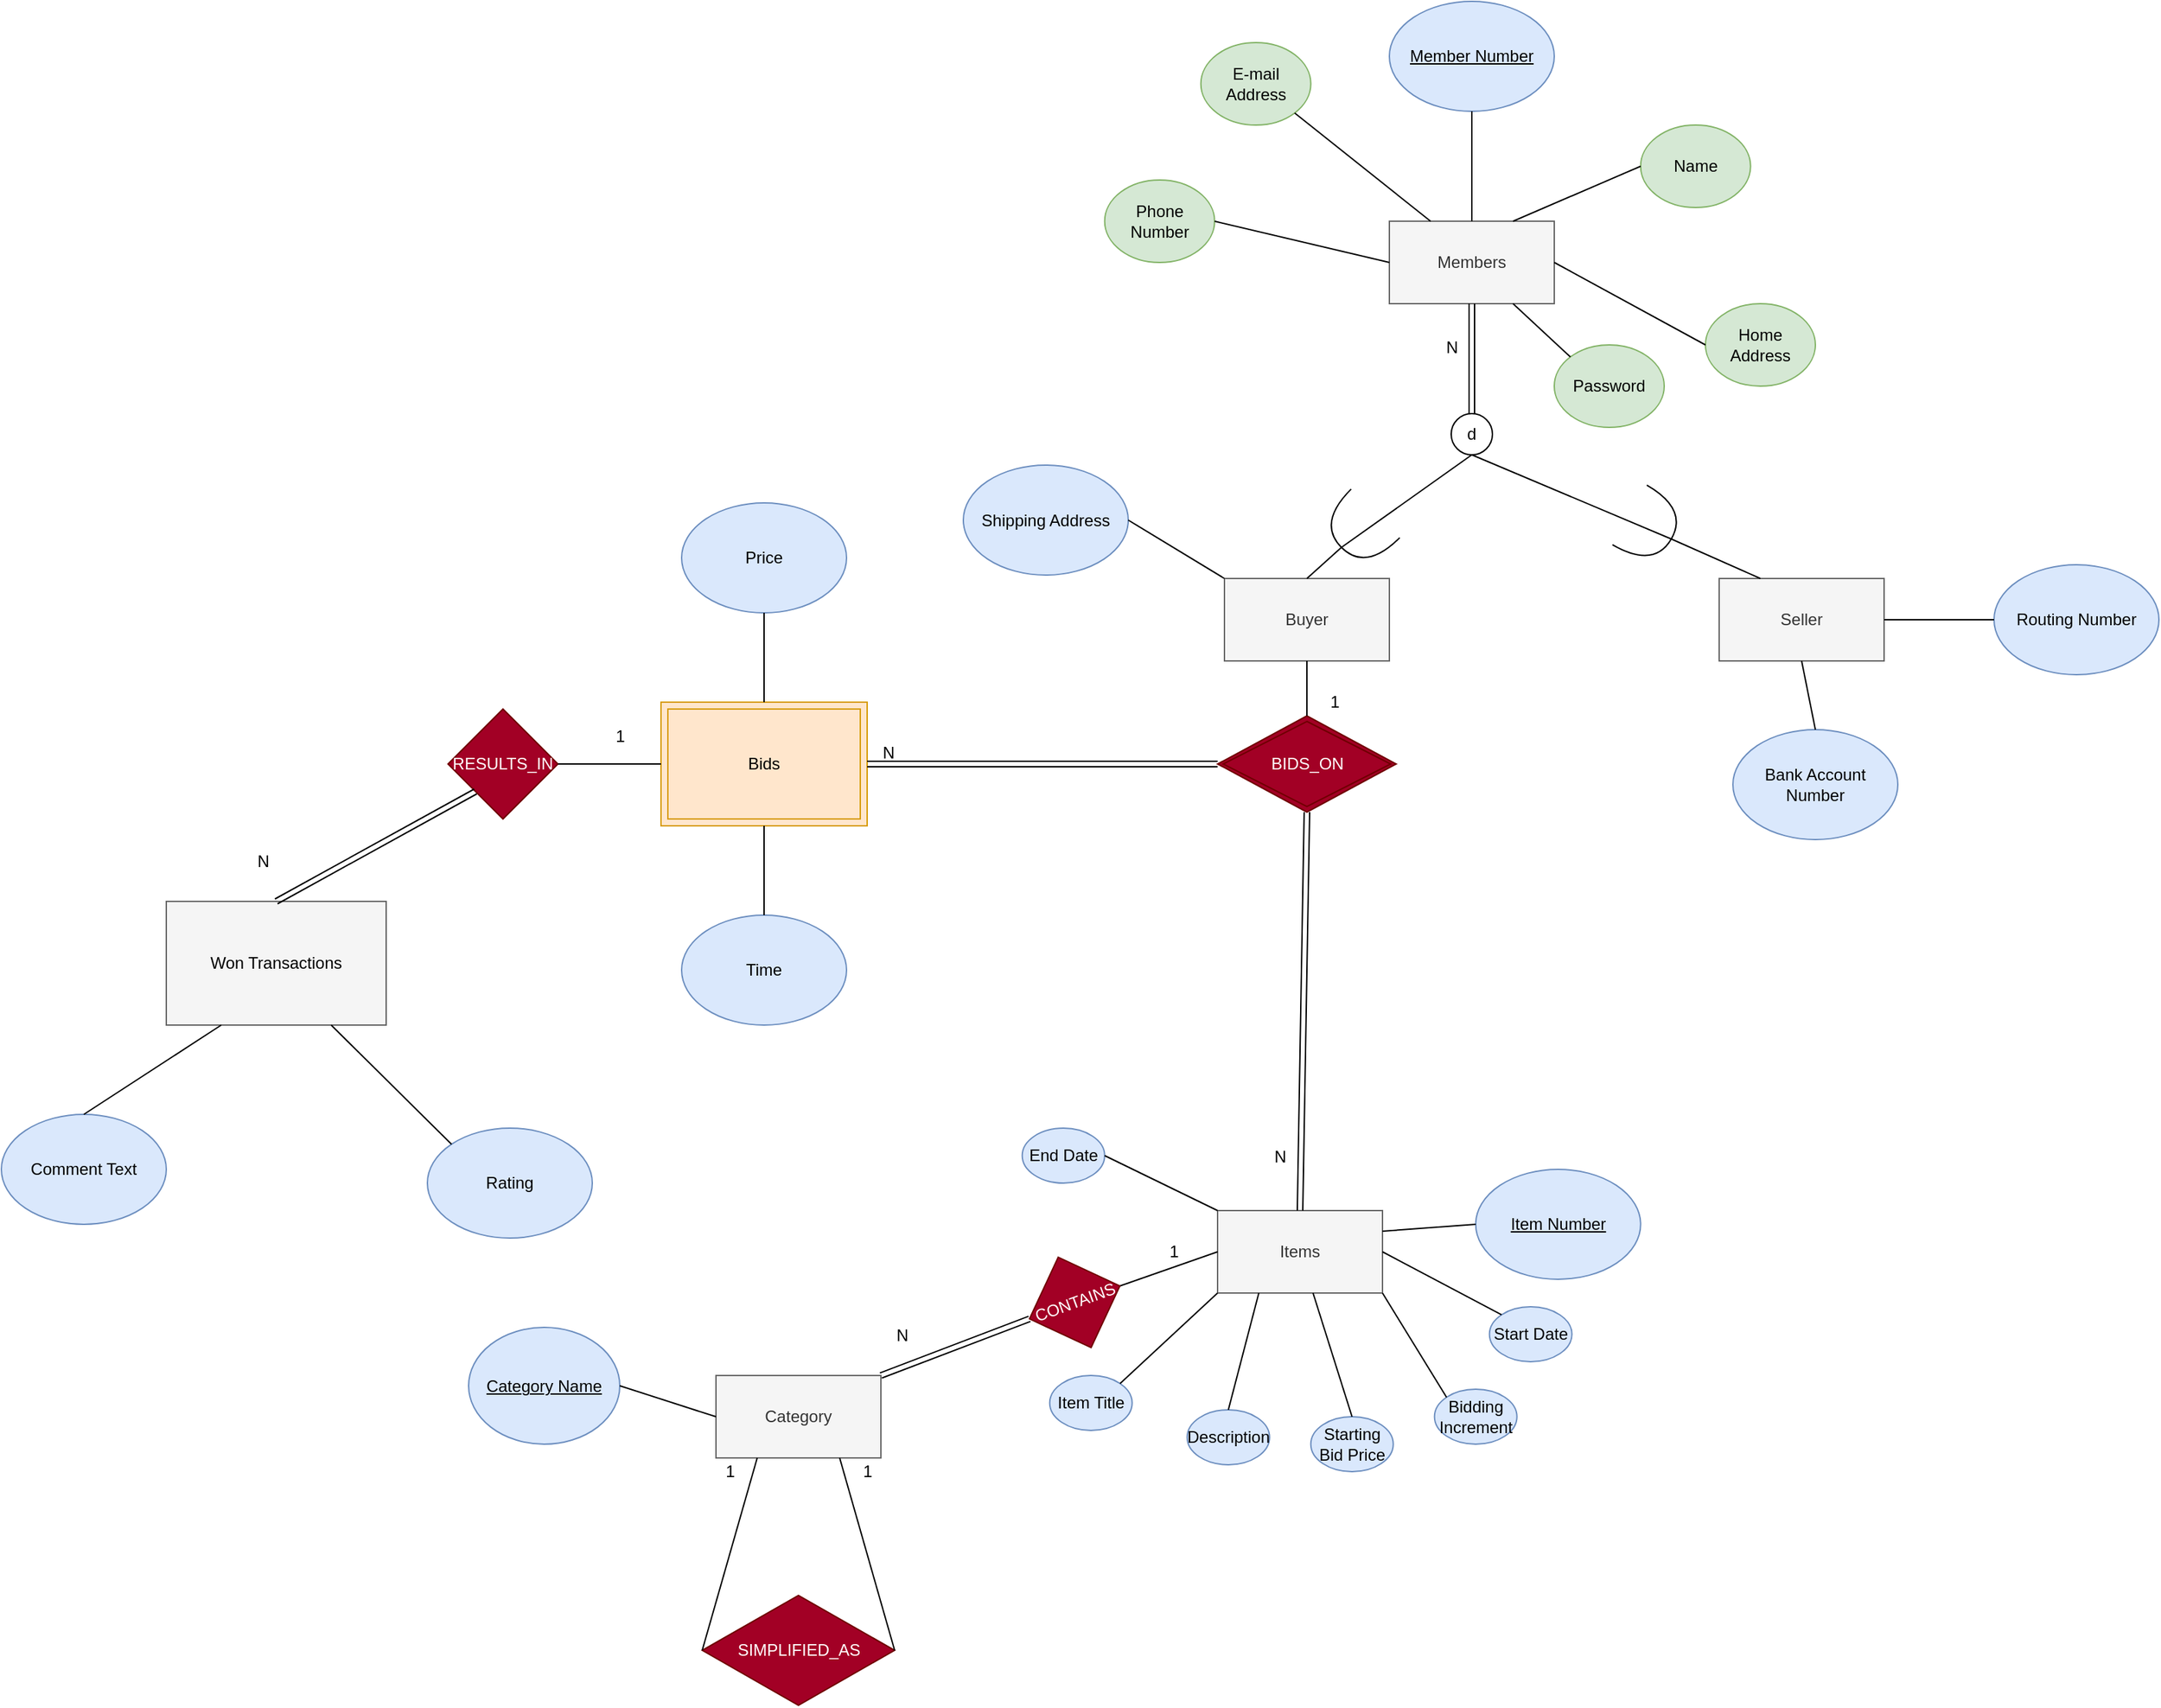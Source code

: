 <mxfile version="16.5.2" type="github">
  <diagram id="vh4LzMmaLrvV3J_B-Y8Z" name="Page-1">
    <mxGraphModel dx="3153" dy="1340" grid="1" gridSize="10" guides="1" tooltips="1" connect="1" arrows="1" fold="1" page="1" pageScale="1" pageWidth="850" pageHeight="1100" math="0" shadow="0">
      <root>
        <mxCell id="0" />
        <mxCell id="1" parent="0" />
        <mxCell id="g_Fo491Jodc6aMjxL6Fi-1" value="Members" style="rounded=0;whiteSpace=wrap;html=1;fillColor=#f5f5f5;fontColor=#333333;strokeColor=#666666;" parent="1" vertex="1">
          <mxGeometry x="180" y="280" width="120" height="60" as="geometry" />
        </mxCell>
        <mxCell id="g_Fo491Jodc6aMjxL6Fi-2" value="&lt;u&gt;Member Number&lt;/u&gt;" style="ellipse;whiteSpace=wrap;html=1;fillColor=#dae8fc;strokeColor=#6c8ebf;" parent="1" vertex="1">
          <mxGeometry x="180" y="120" width="120" height="80" as="geometry" />
        </mxCell>
        <mxCell id="g_Fo491Jodc6aMjxL6Fi-4" value="Name" style="ellipse;whiteSpace=wrap;html=1;fillColor=#d5e8d4;strokeColor=#82b366;" parent="1" vertex="1">
          <mxGeometry x="362.84" y="210" width="80" height="60" as="geometry" />
        </mxCell>
        <mxCell id="g_Fo491Jodc6aMjxL6Fi-7" value="E-mail Address" style="ellipse;whiteSpace=wrap;html=1;fillColor=#d5e8d4;strokeColor=#82b366;" parent="1" vertex="1">
          <mxGeometry x="42.84" y="150" width="80" height="60" as="geometry" />
        </mxCell>
        <mxCell id="g_Fo491Jodc6aMjxL6Fi-8" value="Password" style="ellipse;whiteSpace=wrap;html=1;fillColor=#d5e8d4;strokeColor=#82b366;" parent="1" vertex="1">
          <mxGeometry x="300" y="370" width="80" height="60" as="geometry" />
        </mxCell>
        <mxCell id="g_Fo491Jodc6aMjxL6Fi-9" value="Home Address" style="ellipse;whiteSpace=wrap;html=1;fillColor=#d5e8d4;strokeColor=#82b366;" parent="1" vertex="1">
          <mxGeometry x="410" y="340" width="80" height="60" as="geometry" />
        </mxCell>
        <mxCell id="g_Fo491Jodc6aMjxL6Fi-10" value="Phone Number" style="ellipse;whiteSpace=wrap;html=1;fillColor=#d5e8d4;strokeColor=#82b366;" parent="1" vertex="1">
          <mxGeometry x="-27.16" y="250" width="80" height="60" as="geometry" />
        </mxCell>
        <mxCell id="g_Fo491Jodc6aMjxL6Fi-11" value="" style="endArrow=none;html=1;rounded=0;exitX=1;exitY=0.5;exitDx=0;exitDy=0;entryX=0;entryY=0.5;entryDx=0;entryDy=0;" parent="1" source="g_Fo491Jodc6aMjxL6Fi-10" target="g_Fo491Jodc6aMjxL6Fi-1" edge="1">
          <mxGeometry width="50" height="50" relative="1" as="geometry">
            <mxPoint x="400" y="250" as="sourcePoint" />
            <mxPoint x="450" y="200" as="targetPoint" />
          </mxGeometry>
        </mxCell>
        <mxCell id="g_Fo491Jodc6aMjxL6Fi-12" value="" style="endArrow=none;html=1;rounded=0;exitX=1;exitY=1;exitDx=0;exitDy=0;entryX=0.25;entryY=0;entryDx=0;entryDy=0;" parent="1" source="g_Fo491Jodc6aMjxL6Fi-7" target="g_Fo491Jodc6aMjxL6Fi-1" edge="1">
          <mxGeometry width="50" height="50" relative="1" as="geometry">
            <mxPoint x="400" y="250" as="sourcePoint" />
            <mxPoint x="450" y="200" as="targetPoint" />
          </mxGeometry>
        </mxCell>
        <mxCell id="g_Fo491Jodc6aMjxL6Fi-13" value="" style="endArrow=none;html=1;rounded=0;exitX=0;exitY=0.5;exitDx=0;exitDy=0;entryX=0.75;entryY=0;entryDx=0;entryDy=0;" parent="1" source="g_Fo491Jodc6aMjxL6Fi-4" target="g_Fo491Jodc6aMjxL6Fi-1" edge="1">
          <mxGeometry width="50" height="50" relative="1" as="geometry">
            <mxPoint x="400" y="250" as="sourcePoint" />
            <mxPoint x="450" y="200" as="targetPoint" />
          </mxGeometry>
        </mxCell>
        <mxCell id="g_Fo491Jodc6aMjxL6Fi-14" value="" style="endArrow=none;html=1;rounded=0;exitX=0;exitY=0;exitDx=0;exitDy=0;entryX=0.75;entryY=1;entryDx=0;entryDy=0;" parent="1" source="g_Fo491Jodc6aMjxL6Fi-8" target="g_Fo491Jodc6aMjxL6Fi-1" edge="1">
          <mxGeometry width="50" height="50" relative="1" as="geometry">
            <mxPoint x="400" y="250" as="sourcePoint" />
            <mxPoint x="450" y="200" as="targetPoint" />
          </mxGeometry>
        </mxCell>
        <mxCell id="g_Fo491Jodc6aMjxL6Fi-15" value="" style="endArrow=none;html=1;rounded=0;exitX=1;exitY=0.5;exitDx=0;exitDy=0;entryX=0;entryY=0.5;entryDx=0;entryDy=0;" parent="1" source="g_Fo491Jodc6aMjxL6Fi-1" target="g_Fo491Jodc6aMjxL6Fi-9" edge="1">
          <mxGeometry width="50" height="50" relative="1" as="geometry">
            <mxPoint x="400" y="250" as="sourcePoint" />
            <mxPoint x="450" y="200" as="targetPoint" />
          </mxGeometry>
        </mxCell>
        <mxCell id="g_Fo491Jodc6aMjxL6Fi-16" value="d" style="ellipse;whiteSpace=wrap;html=1;aspect=fixed;" parent="1" vertex="1">
          <mxGeometry x="225" y="420" width="30" height="30" as="geometry" />
        </mxCell>
        <mxCell id="g_Fo491Jodc6aMjxL6Fi-19" value="Buyer" style="rounded=0;whiteSpace=wrap;html=1;fillColor=#f5f5f5;fontColor=#333333;strokeColor=#666666;" parent="1" vertex="1">
          <mxGeometry x="60" y="540" width="120" height="60" as="geometry" />
        </mxCell>
        <mxCell id="g_Fo491Jodc6aMjxL6Fi-20" value="" style="endArrow=none;html=1;rounded=0;exitX=1;exitY=0.5;exitDx=0;exitDy=0;entryX=0.5;entryY=0;entryDx=0;entryDy=0;startArrow=none;exitPerimeter=0;" parent="1" source="g_Fo491Jodc6aMjxL6Fi-18" target="g_Fo491Jodc6aMjxL6Fi-19" edge="1">
          <mxGeometry width="50" height="50" relative="1" as="geometry">
            <mxPoint x="400" y="570" as="sourcePoint" />
            <mxPoint x="450" y="520" as="targetPoint" />
          </mxGeometry>
        </mxCell>
        <mxCell id="g_Fo491Jodc6aMjxL6Fi-18" value="" style="shape=requiredInterface;html=1;verticalLabelPosition=bottom;sketch=0;rotation=135;" parent="1" vertex="1">
          <mxGeometry x="140" y="480" width="35" height="50" as="geometry" />
        </mxCell>
        <mxCell id="g_Fo491Jodc6aMjxL6Fi-22" value="" style="endArrow=none;html=1;rounded=0;exitX=0.5;exitY=1;exitDx=0;exitDy=0;entryX=1;entryY=0.5;entryDx=0;entryDy=0;entryPerimeter=0;" parent="1" source="g_Fo491Jodc6aMjxL6Fi-16" target="g_Fo491Jodc6aMjxL6Fi-18" edge="1">
          <mxGeometry width="50" height="50" relative="1" as="geometry">
            <mxPoint x="240" y="450" as="sourcePoint" />
            <mxPoint x="107.5" y="640" as="targetPoint" />
          </mxGeometry>
        </mxCell>
        <mxCell id="g_Fo491Jodc6aMjxL6Fi-23" value="Seller" style="rounded=0;whiteSpace=wrap;html=1;fillColor=#f5f5f5;fontColor=#333333;strokeColor=#666666;" parent="1" vertex="1">
          <mxGeometry x="420" y="540" width="120" height="60" as="geometry" />
        </mxCell>
        <mxCell id="g_Fo491Jodc6aMjxL6Fi-24" value="" style="endArrow=none;html=1;rounded=0;exitX=1;exitY=0.5;exitDx=0;exitDy=0;entryX=0.25;entryY=0;entryDx=0;entryDy=0;startArrow=none;exitPerimeter=0;" parent="1" source="g_Fo491Jodc6aMjxL6Fi-26" target="g_Fo491Jodc6aMjxL6Fi-23" edge="1">
          <mxGeometry width="50" height="50" relative="1" as="geometry">
            <mxPoint x="400" y="570" as="sourcePoint" />
            <mxPoint x="450" y="520" as="targetPoint" />
          </mxGeometry>
        </mxCell>
        <mxCell id="g_Fo491Jodc6aMjxL6Fi-27" value="" style="endArrow=none;html=1;rounded=0;exitX=0.5;exitY=0;exitDx=0;exitDy=0;entryX=0.5;entryY=1;entryDx=0;entryDy=0;" parent="1" source="g_Fo491Jodc6aMjxL6Fi-1" target="g_Fo491Jodc6aMjxL6Fi-2" edge="1">
          <mxGeometry width="50" height="50" relative="1" as="geometry">
            <mxPoint x="400" y="300" as="sourcePoint" />
            <mxPoint x="450" y="250" as="targetPoint" />
          </mxGeometry>
        </mxCell>
        <mxCell id="g_Fo491Jodc6aMjxL6Fi-28" value="Shipping Address" style="ellipse;whiteSpace=wrap;html=1;fillColor=#dae8fc;strokeColor=#6c8ebf;" parent="1" vertex="1">
          <mxGeometry x="-130" y="457.5" width="120" height="80" as="geometry" />
        </mxCell>
        <mxCell id="g_Fo491Jodc6aMjxL6Fi-29" value="Bank Account Number" style="ellipse;whiteSpace=wrap;html=1;fillColor=#dae8fc;strokeColor=#6c8ebf;" parent="1" vertex="1">
          <mxGeometry x="430" y="650" width="120" height="80" as="geometry" />
        </mxCell>
        <mxCell id="g_Fo491Jodc6aMjxL6Fi-30" value="Routing Number" style="ellipse;whiteSpace=wrap;html=1;fillColor=#dae8fc;strokeColor=#6c8ebf;" parent="1" vertex="1">
          <mxGeometry x="620" y="530" width="120" height="80" as="geometry" />
        </mxCell>
        <mxCell id="g_Fo491Jodc6aMjxL6Fi-31" value="" style="endArrow=none;html=1;rounded=0;exitX=0;exitY=0;exitDx=0;exitDy=0;entryX=1;entryY=0.5;entryDx=0;entryDy=0;" parent="1" source="g_Fo491Jodc6aMjxL6Fi-19" target="g_Fo491Jodc6aMjxL6Fi-28" edge="1">
          <mxGeometry width="50" height="50" relative="1" as="geometry">
            <mxPoint x="400" y="600" as="sourcePoint" />
            <mxPoint x="450" y="550" as="targetPoint" />
          </mxGeometry>
        </mxCell>
        <mxCell id="g_Fo491Jodc6aMjxL6Fi-32" value="" style="endArrow=none;html=1;rounded=0;exitX=0.5;exitY=1;exitDx=0;exitDy=0;entryX=0.5;entryY=0;entryDx=0;entryDy=0;" parent="1" source="g_Fo491Jodc6aMjxL6Fi-23" target="g_Fo491Jodc6aMjxL6Fi-29" edge="1">
          <mxGeometry width="50" height="50" relative="1" as="geometry">
            <mxPoint x="540" y="600" as="sourcePoint" />
            <mxPoint x="590" y="550" as="targetPoint" />
          </mxGeometry>
        </mxCell>
        <mxCell id="g_Fo491Jodc6aMjxL6Fi-33" value="" style="endArrow=none;html=1;rounded=0;exitX=1;exitY=0.5;exitDx=0;exitDy=0;entryX=0;entryY=0.5;entryDx=0;entryDy=0;" parent="1" source="g_Fo491Jodc6aMjxL6Fi-23" target="g_Fo491Jodc6aMjxL6Fi-30" edge="1">
          <mxGeometry width="50" height="50" relative="1" as="geometry">
            <mxPoint x="540" y="600" as="sourcePoint" />
            <mxPoint x="590" y="550" as="targetPoint" />
          </mxGeometry>
        </mxCell>
        <mxCell id="g_Fo491Jodc6aMjxL6Fi-34" value="Items" style="rounded=0;whiteSpace=wrap;html=1;fillColor=#f5f5f5;fontColor=#333333;strokeColor=#666666;" parent="1" vertex="1">
          <mxGeometry x="55" y="1000" width="120" height="60" as="geometry" />
        </mxCell>
        <mxCell id="g_Fo491Jodc6aMjxL6Fi-37" value="&lt;u&gt;Item Number&lt;/u&gt;" style="ellipse;whiteSpace=wrap;html=1;fillColor=#dae8fc;strokeColor=#6c8ebf;" parent="1" vertex="1">
          <mxGeometry x="242.84" y="970" width="120" height="80" as="geometry" />
        </mxCell>
        <mxCell id="g_Fo491Jodc6aMjxL6Fi-42" value="Item Title" style="ellipse;whiteSpace=wrap;html=1;fillColor=#dae8fc;strokeColor=#6c8ebf;" parent="1" vertex="1">
          <mxGeometry x="-67.16" y="1120" width="60" height="40" as="geometry" />
        </mxCell>
        <mxCell id="g_Fo491Jodc6aMjxL6Fi-43" value="Description" style="ellipse;whiteSpace=wrap;html=1;fillColor=#dae8fc;strokeColor=#6c8ebf;" parent="1" vertex="1">
          <mxGeometry x="32.84" y="1145" width="60" height="40" as="geometry" />
        </mxCell>
        <mxCell id="g_Fo491Jodc6aMjxL6Fi-44" value="Starting Bid Price" style="ellipse;whiteSpace=wrap;html=1;fillColor=#dae8fc;strokeColor=#6c8ebf;" parent="1" vertex="1">
          <mxGeometry x="122.84" y="1150" width="60" height="40" as="geometry" />
        </mxCell>
        <mxCell id="g_Fo491Jodc6aMjxL6Fi-45" value="Bidding Increment" style="ellipse;whiteSpace=wrap;html=1;fillColor=#dae8fc;strokeColor=#6c8ebf;" parent="1" vertex="1">
          <mxGeometry x="212.84" y="1130" width="60" height="40" as="geometry" />
        </mxCell>
        <mxCell id="g_Fo491Jodc6aMjxL6Fi-46" value="Start Date" style="ellipse;whiteSpace=wrap;html=1;fillColor=#dae8fc;strokeColor=#6c8ebf;" parent="1" vertex="1">
          <mxGeometry x="252.84" y="1070" width="60" height="40" as="geometry" />
        </mxCell>
        <mxCell id="g_Fo491Jodc6aMjxL6Fi-47" value="End Date" style="ellipse;whiteSpace=wrap;html=1;fillColor=#dae8fc;strokeColor=#6c8ebf;" parent="1" vertex="1">
          <mxGeometry x="-87.16" y="940" width="60" height="40" as="geometry" />
        </mxCell>
        <mxCell id="g_Fo491Jodc6aMjxL6Fi-48" value="" style="endArrow=none;html=1;rounded=0;exitX=1;exitY=0.25;exitDx=0;exitDy=0;entryX=0;entryY=0.5;entryDx=0;entryDy=0;" parent="1" source="g_Fo491Jodc6aMjxL6Fi-34" target="g_Fo491Jodc6aMjxL6Fi-37" edge="1">
          <mxGeometry width="50" height="50" relative="1" as="geometry">
            <mxPoint x="-37.16" y="900" as="sourcePoint" />
            <mxPoint x="12.84" y="850" as="targetPoint" />
          </mxGeometry>
        </mxCell>
        <mxCell id="g_Fo491Jodc6aMjxL6Fi-50" value="" style="endArrow=none;html=1;rounded=0;exitX=1;exitY=0.5;exitDx=0;exitDy=0;entryX=0;entryY=0;entryDx=0;entryDy=0;" parent="1" source="g_Fo491Jodc6aMjxL6Fi-47" target="g_Fo491Jodc6aMjxL6Fi-34" edge="1">
          <mxGeometry width="50" height="50" relative="1" as="geometry">
            <mxPoint x="-37.16" y="1060" as="sourcePoint" />
            <mxPoint x="12.84" y="1010" as="targetPoint" />
          </mxGeometry>
        </mxCell>
        <mxCell id="g_Fo491Jodc6aMjxL6Fi-51" value="" style="endArrow=none;html=1;rounded=0;exitX=1;exitY=0;exitDx=0;exitDy=0;entryX=0;entryY=1;entryDx=0;entryDy=0;" parent="1" source="g_Fo491Jodc6aMjxL6Fi-42" target="g_Fo491Jodc6aMjxL6Fi-34" edge="1">
          <mxGeometry width="50" height="50" relative="1" as="geometry">
            <mxPoint x="-37.16" y="1060" as="sourcePoint" />
            <mxPoint x="12.84" y="1010" as="targetPoint" />
          </mxGeometry>
        </mxCell>
        <mxCell id="g_Fo491Jodc6aMjxL6Fi-52" value="" style="endArrow=none;html=1;rounded=0;exitX=0.5;exitY=0;exitDx=0;exitDy=0;entryX=0.25;entryY=1;entryDx=0;entryDy=0;" parent="1" source="g_Fo491Jodc6aMjxL6Fi-43" target="g_Fo491Jodc6aMjxL6Fi-34" edge="1">
          <mxGeometry width="50" height="50" relative="1" as="geometry">
            <mxPoint x="-37.16" y="1060" as="sourcePoint" />
            <mxPoint x="12.84" y="1010" as="targetPoint" />
          </mxGeometry>
        </mxCell>
        <mxCell id="g_Fo491Jodc6aMjxL6Fi-53" value="" style="endArrow=none;html=1;rounded=0;exitX=0.5;exitY=0;exitDx=0;exitDy=0;" parent="1" source="g_Fo491Jodc6aMjxL6Fi-44" target="g_Fo491Jodc6aMjxL6Fi-34" edge="1">
          <mxGeometry width="50" height="50" relative="1" as="geometry">
            <mxPoint x="-37.16" y="1060" as="sourcePoint" />
            <mxPoint x="12.84" y="1010" as="targetPoint" />
          </mxGeometry>
        </mxCell>
        <mxCell id="g_Fo491Jodc6aMjxL6Fi-57" value="" style="endArrow=none;html=1;rounded=0;exitX=0;exitY=0;exitDx=0;exitDy=0;entryX=1;entryY=1;entryDx=0;entryDy=0;" parent="1" source="g_Fo491Jodc6aMjxL6Fi-45" target="g_Fo491Jodc6aMjxL6Fi-34" edge="1">
          <mxGeometry width="50" height="50" relative="1" as="geometry">
            <mxPoint x="-37.16" y="1060" as="sourcePoint" />
            <mxPoint x="12.84" y="1010" as="targetPoint" />
          </mxGeometry>
        </mxCell>
        <mxCell id="g_Fo491Jodc6aMjxL6Fi-59" value="" style="endArrow=none;html=1;rounded=0;entryX=0;entryY=0;entryDx=0;entryDy=0;exitX=1;exitY=0.5;exitDx=0;exitDy=0;" parent="1" source="g_Fo491Jodc6aMjxL6Fi-34" target="g_Fo491Jodc6aMjxL6Fi-46" edge="1">
          <mxGeometry width="50" height="50" relative="1" as="geometry">
            <mxPoint x="-37.16" y="1060" as="sourcePoint" />
            <mxPoint x="12.84" y="1010" as="targetPoint" />
          </mxGeometry>
        </mxCell>
        <mxCell id="g_Fo491Jodc6aMjxL6Fi-60" value="Category" style="rounded=0;whiteSpace=wrap;html=1;fillColor=#f5f5f5;fontColor=#333333;strokeColor=#666666;" parent="1" vertex="1">
          <mxGeometry x="-310" y="1120.03" width="120" height="60" as="geometry" />
        </mxCell>
        <mxCell id="g_Fo491Jodc6aMjxL6Fi-61" value="" style="rhombus;whiteSpace=wrap;html=1;fillColor=#a20025;fontColor=#ffffff;strokeColor=#6F0000;" parent="1" vertex="1">
          <mxGeometry x="-320" y="1280.03" width="140" height="80" as="geometry" />
        </mxCell>
        <mxCell id="g_Fo491Jodc6aMjxL6Fi-62" value="" style="endArrow=none;html=1;rounded=0;exitX=0;exitY=0.5;exitDx=0;exitDy=0;entryX=0.25;entryY=1;entryDx=0;entryDy=0;" parent="1" source="g_Fo491Jodc6aMjxL6Fi-61" target="g_Fo491Jodc6aMjxL6Fi-60" edge="1">
          <mxGeometry width="50" height="50" relative="1" as="geometry">
            <mxPoint x="-130" y="1350.03" as="sourcePoint" />
            <mxPoint x="-80" y="1300.03" as="targetPoint" />
          </mxGeometry>
        </mxCell>
        <mxCell id="g_Fo491Jodc6aMjxL6Fi-63" value="" style="endArrow=none;html=1;rounded=0;exitX=1;exitY=0.5;exitDx=0;exitDy=0;entryX=0.75;entryY=1;entryDx=0;entryDy=0;" parent="1" source="g_Fo491Jodc6aMjxL6Fi-61" target="g_Fo491Jodc6aMjxL6Fi-60" edge="1">
          <mxGeometry width="50" height="50" relative="1" as="geometry">
            <mxPoint x="-130" y="1350.03" as="sourcePoint" />
            <mxPoint x="-80" y="1300.03" as="targetPoint" />
          </mxGeometry>
        </mxCell>
        <mxCell id="g_Fo491Jodc6aMjxL6Fi-70" value="Bids" style="shape=ext;margin=3;double=1;whiteSpace=wrap;html=1;align=center;fillColor=#ffe6cc;strokeColor=#d79b00;" parent="1" vertex="1">
          <mxGeometry x="-350" y="630" width="150" height="90" as="geometry" />
        </mxCell>
        <mxCell id="g_Fo491Jodc6aMjxL6Fi-71" value="Price" style="ellipse;whiteSpace=wrap;html=1;fillColor=#dae8fc;strokeColor=#6c8ebf;" parent="1" vertex="1">
          <mxGeometry x="-335" y="485" width="120" height="80" as="geometry" />
        </mxCell>
        <mxCell id="g_Fo491Jodc6aMjxL6Fi-72" value="Time" style="ellipse;whiteSpace=wrap;html=1;fillColor=#dae8fc;strokeColor=#6c8ebf;" parent="1" vertex="1">
          <mxGeometry x="-335" y="785" width="120" height="80" as="geometry" />
        </mxCell>
        <mxCell id="g_Fo491Jodc6aMjxL6Fi-73" value="" style="endArrow=none;html=1;rounded=0;exitX=0.5;exitY=1;exitDx=0;exitDy=0;entryX=0.5;entryY=0;entryDx=0;entryDy=0;" parent="1" source="g_Fo491Jodc6aMjxL6Fi-71" target="g_Fo491Jodc6aMjxL6Fi-70" edge="1">
          <mxGeometry width="50" height="50" relative="1" as="geometry">
            <mxPoint x="-110" y="755" as="sourcePoint" />
            <mxPoint x="-60" y="705" as="targetPoint" />
          </mxGeometry>
        </mxCell>
        <mxCell id="g_Fo491Jodc6aMjxL6Fi-74" value="" style="endArrow=none;html=1;rounded=0;exitX=0.5;exitY=0;exitDx=0;exitDy=0;entryX=0.5;entryY=1;entryDx=0;entryDy=0;" parent="1" source="g_Fo491Jodc6aMjxL6Fi-72" target="g_Fo491Jodc6aMjxL6Fi-70" edge="1">
          <mxGeometry width="50" height="50" relative="1" as="geometry">
            <mxPoint x="-110" y="755" as="sourcePoint" />
            <mxPoint x="-60" y="705" as="targetPoint" />
          </mxGeometry>
        </mxCell>
        <mxCell id="g_Fo491Jodc6aMjxL6Fi-75" value="" style="shape=rhombus;double=1;perimeter=rhombusPerimeter;whiteSpace=wrap;html=1;align=center;fillColor=#a20025;fontColor=#ffffff;strokeColor=#6F0000;" parent="1" vertex="1">
          <mxGeometry x="55" y="640" width="130" height="70" as="geometry" />
        </mxCell>
        <mxCell id="g_Fo491Jodc6aMjxL6Fi-76" value="" style="shape=link;html=1;rounded=0;exitX=0;exitY=0.5;exitDx=0;exitDy=0;entryX=1;entryY=0.5;entryDx=0;entryDy=0;" parent="1" source="g_Fo491Jodc6aMjxL6Fi-75" target="g_Fo491Jodc6aMjxL6Fi-70" edge="1">
          <mxGeometry relative="1" as="geometry">
            <mxPoint x="20" y="670" as="sourcePoint" />
            <mxPoint x="180" y="670" as="targetPoint" />
          </mxGeometry>
        </mxCell>
        <mxCell id="g_Fo491Jodc6aMjxL6Fi-77" value="N" style="resizable=0;html=1;align=right;verticalAlign=bottom;" parent="g_Fo491Jodc6aMjxL6Fi-76" connectable="0" vertex="1">
          <mxGeometry x="1" relative="1" as="geometry">
            <mxPoint x="20" as="offset" />
          </mxGeometry>
        </mxCell>
        <mxCell id="g_Fo491Jodc6aMjxL6Fi-78" value="" style="endArrow=none;html=1;rounded=0;entryX=0.5;entryY=1;entryDx=0;entryDy=0;exitX=0.5;exitY=0;exitDx=0;exitDy=0;" parent="1" source="g_Fo491Jodc6aMjxL6Fi-75" target="g_Fo491Jodc6aMjxL6Fi-19" edge="1">
          <mxGeometry width="50" height="50" relative="1" as="geometry">
            <mxPoint x="60" y="690" as="sourcePoint" />
            <mxPoint x="110" y="640" as="targetPoint" />
          </mxGeometry>
        </mxCell>
        <mxCell id="g_Fo491Jodc6aMjxL6Fi-83" value="" style="endArrow=none;html=1;rounded=0;entryX=0;entryY=0.5;entryDx=0;entryDy=0;exitX=1;exitY=0.5;exitDx=0;exitDy=0;" parent="1" source="g_Fo491Jodc6aMjxL6Fi-84" target="g_Fo491Jodc6aMjxL6Fi-34" edge="1">
          <mxGeometry width="50" height="50" relative="1" as="geometry">
            <mxPoint x="22.84" y="1040" as="sourcePoint" />
            <mxPoint x="82.84" y="1080" as="targetPoint" />
          </mxGeometry>
        </mxCell>
        <mxCell id="g_Fo491Jodc6aMjxL6Fi-84" value="" style="rhombus;whiteSpace=wrap;html=1;rotation=-20;fillColor=#a20025;strokeColor=#6F0000;fontColor=#ffffff;" parent="1" vertex="1">
          <mxGeometry x="-83.99" y="1031.83" width="70" height="70" as="geometry" />
        </mxCell>
        <mxCell id="3" value="" style="shape=link;html=1;rounded=0;entryX=0.5;entryY=0;entryDx=0;entryDy=0;exitX=0.5;exitY=1;exitDx=0;exitDy=0;" parent="1" source="g_Fo491Jodc6aMjxL6Fi-75" target="g_Fo491Jodc6aMjxL6Fi-34" edge="1">
          <mxGeometry relative="1" as="geometry">
            <mxPoint x="50" y="660" as="sourcePoint" />
            <mxPoint x="210" y="660" as="targetPoint" />
          </mxGeometry>
        </mxCell>
        <mxCell id="4" value="N" style="resizable=0;html=1;align=right;verticalAlign=bottom;" parent="3" connectable="0" vertex="1">
          <mxGeometry x="1" relative="1" as="geometry">
            <mxPoint x="-10" y="-30" as="offset" />
          </mxGeometry>
        </mxCell>
        <mxCell id="5" value="1" style="text;html=1;align=center;verticalAlign=middle;resizable=0;points=[];autosize=1;strokeColor=none;fillColor=none;" parent="1" vertex="1">
          <mxGeometry x="130" y="620" width="20" height="20" as="geometry" />
        </mxCell>
        <mxCell id="6" value="" style="shape=link;html=1;rounded=0;entryX=1;entryY=0;entryDx=0;entryDy=0;exitX=0;exitY=0.5;exitDx=0;exitDy=0;" parent="1" source="g_Fo491Jodc6aMjxL6Fi-84" target="g_Fo491Jodc6aMjxL6Fi-60" edge="1">
          <mxGeometry relative="1" as="geometry">
            <mxPoint x="-120" y="850" as="sourcePoint" />
            <mxPoint x="40" y="850" as="targetPoint" />
          </mxGeometry>
        </mxCell>
        <mxCell id="7" value="N" style="resizable=0;html=1;align=right;verticalAlign=bottom;" parent="6" connectable="0" vertex="1">
          <mxGeometry x="1" relative="1" as="geometry">
            <mxPoint x="20" y="-20" as="offset" />
          </mxGeometry>
        </mxCell>
        <mxCell id="8" value="1" style="text;html=1;align=center;verticalAlign=middle;resizable=0;points=[];autosize=1;strokeColor=none;fillColor=none;" parent="1" vertex="1">
          <mxGeometry x="12.84" y="1020" width="20" height="20" as="geometry" />
        </mxCell>
        <mxCell id="9" value="&lt;font color=&quot;#ffffff&quot;&gt;CONTAINS&lt;/font&gt;" style="text;html=1;align=center;verticalAlign=middle;resizable=0;points=[];autosize=1;rotation=-20;" parent="1" vertex="1">
          <mxGeometry x="-88.99" y="1056.83" width="80" height="20" as="geometry" />
        </mxCell>
        <mxCell id="10" value="BIDS_ON" style="text;html=1;align=center;verticalAlign=middle;resizable=0;points=[];autosize=1;strokeColor=none;fillColor=none;fontColor=#FFFFFF;" parent="1" vertex="1">
          <mxGeometry x="85" y="665" width="70" height="20" as="geometry" />
        </mxCell>
        <mxCell id="13" value="&lt;font color=&quot;#000000&quot;&gt;Won Transactions&lt;/font&gt;" style="rounded=0;whiteSpace=wrap;html=1;fontColor=#333333;fillColor=#f5f5f5;strokeColor=#666666;" parent="1" vertex="1">
          <mxGeometry x="-710" y="775" width="160" height="90" as="geometry" />
        </mxCell>
        <mxCell id="14" value="Rating" style="ellipse;whiteSpace=wrap;html=1;fillColor=#dae8fc;strokeColor=#6c8ebf;" parent="1" vertex="1">
          <mxGeometry x="-520" y="940" width="120" height="80" as="geometry" />
        </mxCell>
        <mxCell id="15" value="Comment Text" style="ellipse;whiteSpace=wrap;html=1;fillColor=#dae8fc;strokeColor=#6c8ebf;" parent="1" vertex="1">
          <mxGeometry x="-830" y="930.0" width="120" height="80" as="geometry" />
        </mxCell>
        <mxCell id="16" value="" style="endArrow=none;html=1;fontColor=#000000;exitX=0.5;exitY=0;exitDx=0;exitDy=0;entryX=0.25;entryY=1;entryDx=0;entryDy=0;" parent="1" source="15" target="13" edge="1">
          <mxGeometry width="50" height="50" relative="1" as="geometry">
            <mxPoint x="480" y="760" as="sourcePoint" />
            <mxPoint x="530" y="710" as="targetPoint" />
          </mxGeometry>
        </mxCell>
        <mxCell id="17" value="" style="endArrow=none;html=1;fontColor=#000000;exitX=0.75;exitY=1;exitDx=0;exitDy=0;entryX=0;entryY=0;entryDx=0;entryDy=0;" parent="1" source="13" target="14" edge="1">
          <mxGeometry width="50" height="50" relative="1" as="geometry">
            <mxPoint x="480" y="760" as="sourcePoint" />
            <mxPoint x="530" y="710" as="targetPoint" />
          </mxGeometry>
        </mxCell>
        <mxCell id="g_Fo491Jodc6aMjxL6Fi-26" value="" style="shape=requiredInterface;html=1;verticalLabelPosition=bottom;sketch=0;rotation=120;direction=north;" parent="1" vertex="1">
          <mxGeometry x="345" y="485" width="50" height="35" as="geometry" />
        </mxCell>
        <mxCell id="19" value="" style="endArrow=none;html=1;rounded=0;exitX=0.5;exitY=1;exitDx=0;exitDy=0;entryX=1;entryY=0.5;entryDx=0;entryDy=0;entryPerimeter=0;" parent="1" source="g_Fo491Jodc6aMjxL6Fi-16" target="g_Fo491Jodc6aMjxL6Fi-26" edge="1">
          <mxGeometry width="50" height="50" relative="1" as="geometry">
            <mxPoint x="240" y="450" as="sourcePoint" />
            <mxPoint x="480" y="540" as="targetPoint" />
          </mxGeometry>
        </mxCell>
        <mxCell id="20" value="&lt;font color=&quot;#ffffff&quot;&gt;RESULTS_IN&lt;/font&gt;" style="rhombus;whiteSpace=wrap;html=1;fontColor=#ffffff;fillColor=#a20025;strokeColor=#6F0000;" parent="1" vertex="1">
          <mxGeometry x="-505" y="635" width="80" height="80" as="geometry" />
        </mxCell>
        <mxCell id="24" value="" style="shape=link;html=1;rounded=0;fontColor=#FFFFFF;entryX=0.5;entryY=1;entryDx=0;entryDy=0;exitX=0.5;exitY=0;exitDx=0;exitDy=0;" parent="1" source="g_Fo491Jodc6aMjxL6Fi-16" target="g_Fo491Jodc6aMjxL6Fi-1" edge="1">
          <mxGeometry relative="1" as="geometry">
            <mxPoint x="190" y="450" as="sourcePoint" />
            <mxPoint x="350" y="450" as="targetPoint" />
          </mxGeometry>
        </mxCell>
        <mxCell id="25" value="&lt;font color=&quot;#000000&quot;&gt;N&lt;/font&gt;" style="resizable=0;html=1;align=right;verticalAlign=bottom;fontColor=#FFFFFF;" parent="24" connectable="0" vertex="1">
          <mxGeometry x="1" relative="1" as="geometry">
            <mxPoint x="-10" y="40" as="offset" />
          </mxGeometry>
        </mxCell>
        <mxCell id="27" value="&lt;font color=&quot;#ffffff&quot;&gt;SIMPLIFIED_AS&lt;/font&gt;" style="text;html=1;align=center;verticalAlign=middle;resizable=0;points=[];autosize=1;strokeColor=none;fillColor=none;fontColor=#000000;" parent="1" vertex="1">
          <mxGeometry x="-300" y="1310.03" width="100" height="20" as="geometry" />
        </mxCell>
        <mxCell id="28" value="" style="shape=link;html=1;rounded=0;fontColor=#FFFFFF;entryX=0.5;entryY=0;entryDx=0;entryDy=0;exitX=0;exitY=1;exitDx=0;exitDy=0;" parent="1" source="20" target="13" edge="1">
          <mxGeometry relative="1" as="geometry">
            <mxPoint x="210" y="640" as="sourcePoint" />
            <mxPoint x="370" y="640" as="targetPoint" />
          </mxGeometry>
        </mxCell>
        <mxCell id="29" value="&lt;font color=&quot;#000000&quot;&gt;N&lt;/font&gt;" style="resizable=0;html=1;align=right;verticalAlign=bottom;fontColor=#FFFFFF;" parent="28" connectable="0" vertex="1">
          <mxGeometry x="1" relative="1" as="geometry">
            <mxPoint x="-5" y="-20" as="offset" />
          </mxGeometry>
        </mxCell>
        <mxCell id="WcUb8YQPJLTFq3W6hhiu-30" value="" style="endArrow=none;html=1;rounded=0;exitX=1;exitY=0.5;exitDx=0;exitDy=0;entryX=0;entryY=0.5;entryDx=0;entryDy=0;" parent="1" source="20" target="g_Fo491Jodc6aMjxL6Fi-70" edge="1">
          <mxGeometry width="50" height="50" relative="1" as="geometry">
            <mxPoint x="-400" y="730" as="sourcePoint" />
            <mxPoint x="-350" y="680" as="targetPoint" />
          </mxGeometry>
        </mxCell>
        <mxCell id="WcUb8YQPJLTFq3W6hhiu-31" value="1" style="text;html=1;align=center;verticalAlign=middle;resizable=0;points=[];autosize=1;strokeColor=none;fillColor=none;" parent="1" vertex="1">
          <mxGeometry x="-390" y="645" width="20" height="20" as="geometry" />
        </mxCell>
        <mxCell id="30" value="&lt;u&gt;Category Name&lt;/u&gt;" style="ellipse;whiteSpace=wrap;html=1;fillColor=#dae8fc;strokeColor=#6c8ebf;" parent="1" vertex="1">
          <mxGeometry x="-490" y="1085" width="110" height="85" as="geometry" />
        </mxCell>
        <mxCell id="31" value="" style="endArrow=none;html=1;exitX=1;exitY=0.5;exitDx=0;exitDy=0;entryX=0;entryY=0.5;entryDx=0;entryDy=0;" parent="1" source="30" target="g_Fo491Jodc6aMjxL6Fi-60" edge="1">
          <mxGeometry width="50" height="50" relative="1" as="geometry">
            <mxPoint x="-190" y="1160" as="sourcePoint" />
            <mxPoint x="-140" y="1110" as="targetPoint" />
          </mxGeometry>
        </mxCell>
        <mxCell id="32" value="1" style="text;html=1;align=center;verticalAlign=middle;resizable=0;points=[];autosize=1;strokeColor=none;fillColor=none;" parent="1" vertex="1">
          <mxGeometry x="-310" y="1180" width="20" height="20" as="geometry" />
        </mxCell>
        <mxCell id="33" value="1" style="text;html=1;align=center;verticalAlign=middle;resizable=0;points=[];autosize=1;strokeColor=none;fillColor=none;" parent="1" vertex="1">
          <mxGeometry x="-210" y="1180" width="20" height="20" as="geometry" />
        </mxCell>
      </root>
    </mxGraphModel>
  </diagram>
</mxfile>
